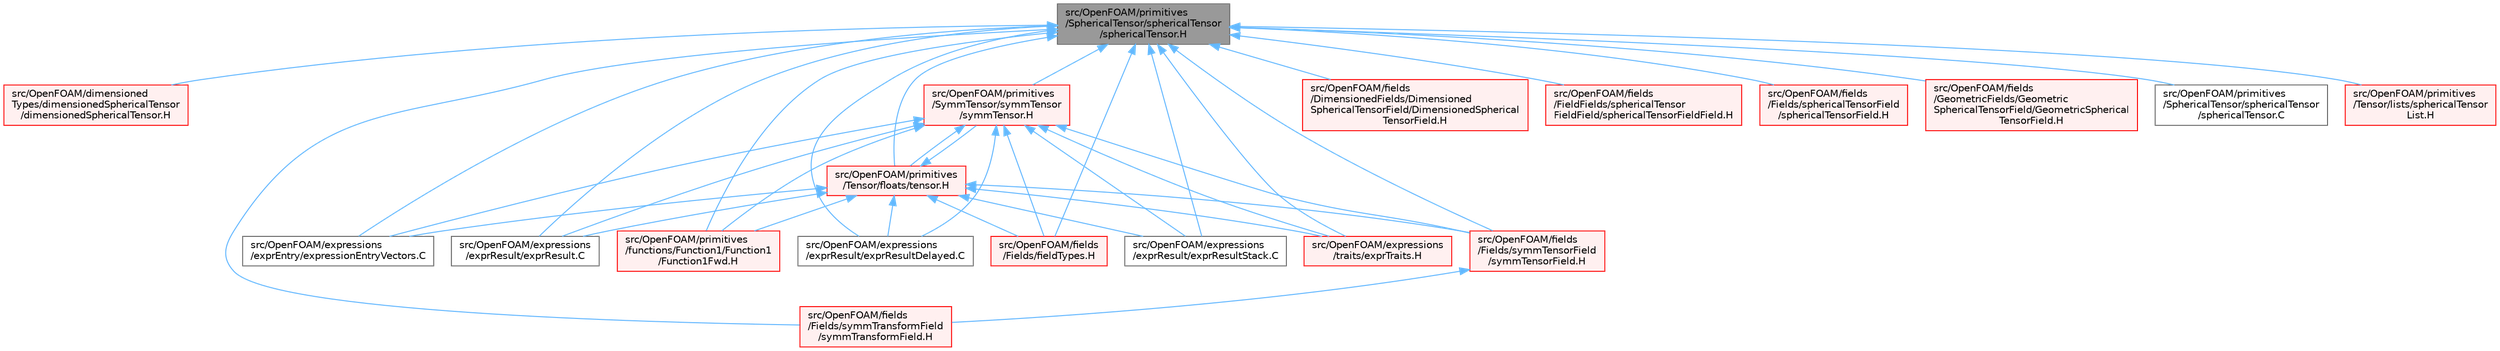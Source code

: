 digraph "src/OpenFOAM/primitives/SphericalTensor/sphericalTensor/sphericalTensor.H"
{
 // LATEX_PDF_SIZE
  bgcolor="transparent";
  edge [fontname=Helvetica,fontsize=10,labelfontname=Helvetica,labelfontsize=10];
  node [fontname=Helvetica,fontsize=10,shape=box,height=0.2,width=0.4];
  Node1 [id="Node000001",label="src/OpenFOAM/primitives\l/SphericalTensor/sphericalTensor\l/sphericalTensor.H",height=0.2,width=0.4,color="gray40", fillcolor="grey60", style="filled", fontcolor="black",tooltip=" "];
  Node1 -> Node2 [id="edge1_Node000001_Node000002",dir="back",color="steelblue1",style="solid",tooltip=" "];
  Node2 [id="Node000002",label="src/OpenFOAM/dimensioned\lTypes/dimensionedSphericalTensor\l/dimensionedSphericalTensor.H",height=0.2,width=0.4,color="red", fillcolor="#FFF0F0", style="filled",URL="$dimensionedSphericalTensor_8H.html",tooltip=" "];
  Node1 -> Node2698 [id="edge2_Node000001_Node002698",dir="back",color="steelblue1",style="solid",tooltip=" "];
  Node2698 [id="Node002698",label="src/OpenFOAM/expressions\l/exprEntry/expressionEntryVectors.C",height=0.2,width=0.4,color="grey40", fillcolor="white", style="filled",URL="$expressionEntryVectors_8C.html",tooltip=" "];
  Node1 -> Node2699 [id="edge3_Node000001_Node002699",dir="back",color="steelblue1",style="solid",tooltip=" "];
  Node2699 [id="Node002699",label="src/OpenFOAM/expressions\l/exprResult/exprResult.C",height=0.2,width=0.4,color="grey40", fillcolor="white", style="filled",URL="$exprResult_8C.html",tooltip=" "];
  Node1 -> Node2700 [id="edge4_Node000001_Node002700",dir="back",color="steelblue1",style="solid",tooltip=" "];
  Node2700 [id="Node002700",label="src/OpenFOAM/expressions\l/exprResult/exprResultDelayed.C",height=0.2,width=0.4,color="grey40", fillcolor="white", style="filled",URL="$exprResultDelayed_8C.html",tooltip=" "];
  Node1 -> Node2701 [id="edge5_Node000001_Node002701",dir="back",color="steelblue1",style="solid",tooltip=" "];
  Node2701 [id="Node002701",label="src/OpenFOAM/expressions\l/exprResult/exprResultStack.C",height=0.2,width=0.4,color="grey40", fillcolor="white", style="filled",URL="$exprResultStack_8C.html",tooltip=" "];
  Node1 -> Node2702 [id="edge6_Node000001_Node002702",dir="back",color="steelblue1",style="solid",tooltip=" "];
  Node2702 [id="Node002702",label="src/OpenFOAM/expressions\l/traits/exprTraits.H",height=0.2,width=0.4,color="red", fillcolor="#FFF0F0", style="filled",URL="$exprTraits_8H.html",tooltip=" "];
  Node1 -> Node2727 [id="edge7_Node000001_Node002727",dir="back",color="steelblue1",style="solid",tooltip=" "];
  Node2727 [id="Node002727",label="src/OpenFOAM/fields\l/DimensionedFields/Dimensioned\lSphericalTensorField/DimensionedSpherical\lTensorField.H",height=0.2,width=0.4,color="red", fillcolor="#FFF0F0", style="filled",URL="$DimensionedSphericalTensorField_8H.html",tooltip="Specialisation of DimensionedField<T, GeoMesh> for sphericalTensor."];
  Node1 -> Node2732 [id="edge8_Node000001_Node002732",dir="back",color="steelblue1",style="solid",tooltip=" "];
  Node2732 [id="Node002732",label="src/OpenFOAM/fields\l/FieldFields/sphericalTensor\lFieldField/sphericalTensorFieldField.H",height=0.2,width=0.4,color="red", fillcolor="#FFF0F0", style="filled",URL="$sphericalTensorFieldField_8H.html",tooltip="Specialisation of FieldField<Field, T> for sphericalTensor."];
  Node1 -> Node2831 [id="edge9_Node000001_Node002831",dir="back",color="steelblue1",style="solid",tooltip=" "];
  Node2831 [id="Node002831",label="src/OpenFOAM/fields\l/Fields/fieldTypes.H",height=0.2,width=0.4,color="red", fillcolor="#FFF0F0", style="filled",URL="$fieldTypes_8H.html",tooltip=" "];
  Node1 -> Node6083 [id="edge10_Node000001_Node006083",dir="back",color="steelblue1",style="solid",tooltip=" "];
  Node6083 [id="Node006083",label="src/OpenFOAM/fields\l/Fields/sphericalTensorField\l/sphericalTensorField.H",height=0.2,width=0.4,color="red", fillcolor="#FFF0F0", style="filled",URL="$sphericalTensorField_8H.html",tooltip=" "];
  Node1 -> Node6176 [id="edge11_Node000001_Node006176",dir="back",color="steelblue1",style="solid",tooltip=" "];
  Node6176 [id="Node006176",label="src/OpenFOAM/fields\l/Fields/symmTensorField\l/symmTensorField.H",height=0.2,width=0.4,color="red", fillcolor="#FFF0F0", style="filled",URL="$symmTensorField_8H.html",tooltip=" "];
  Node6176 -> Node6182 [id="edge12_Node006176_Node006182",dir="back",color="steelblue1",style="solid",tooltip=" "];
  Node6182 [id="Node006182",label="src/OpenFOAM/fields\l/Fields/symmTransformField\l/symmTransformField.H",height=0.2,width=0.4,color="red", fillcolor="#FFF0F0", style="filled",URL="$symmTransformField_8H.html",tooltip=" "];
  Node1 -> Node6182 [id="edge13_Node000001_Node006182",dir="back",color="steelblue1",style="solid",tooltip=" "];
  Node1 -> Node2577 [id="edge14_Node000001_Node002577",dir="back",color="steelblue1",style="solid",tooltip=" "];
  Node2577 [id="Node002577",label="src/OpenFOAM/fields\l/GeometricFields/Geometric\lSphericalTensorField/GeometricSpherical\lTensorField.H",height=0.2,width=0.4,color="red", fillcolor="#FFF0F0", style="filled",URL="$GeometricSphericalTensorField_8H.html",tooltip="SphericalTensor specific part of the implementation of GeometricField."];
  Node1 -> Node6184 [id="edge15_Node000001_Node006184",dir="back",color="steelblue1",style="solid",tooltip=" "];
  Node6184 [id="Node006184",label="src/OpenFOAM/primitives\l/SphericalTensor/sphericalTensor\l/sphericalTensor.C",height=0.2,width=0.4,color="grey40", fillcolor="white", style="filled",URL="$sphericalTensor_8C.html",tooltip=" "];
  Node1 -> Node6185 [id="edge16_Node000001_Node006185",dir="back",color="steelblue1",style="solid",tooltip=" "];
  Node6185 [id="Node006185",label="src/OpenFOAM/primitives\l/SymmTensor/symmTensor\l/symmTensor.H",height=0.2,width=0.4,color="red", fillcolor="#FFF0F0", style="filled",URL="$symmTensor_8H.html",tooltip=" "];
  Node6185 -> Node2698 [id="edge17_Node006185_Node002698",dir="back",color="steelblue1",style="solid",tooltip=" "];
  Node6185 -> Node2699 [id="edge18_Node006185_Node002699",dir="back",color="steelblue1",style="solid",tooltip=" "];
  Node6185 -> Node2700 [id="edge19_Node006185_Node002700",dir="back",color="steelblue1",style="solid",tooltip=" "];
  Node6185 -> Node2701 [id="edge20_Node006185_Node002701",dir="back",color="steelblue1",style="solid",tooltip=" "];
  Node6185 -> Node2702 [id="edge21_Node006185_Node002702",dir="back",color="steelblue1",style="solid",tooltip=" "];
  Node6185 -> Node2831 [id="edge22_Node006185_Node002831",dir="back",color="steelblue1",style="solid",tooltip=" "];
  Node6185 -> Node6176 [id="edge23_Node006185_Node006176",dir="back",color="steelblue1",style="solid",tooltip=" "];
  Node6185 -> Node6195 [id="edge24_Node006185_Node006195",dir="back",color="steelblue1",style="solid",tooltip=" "];
  Node6195 [id="Node006195",label="src/OpenFOAM/primitives\l/Tensor/floats/tensor.H",height=0.2,width=0.4,color="red", fillcolor="#FFF0F0", style="filled",URL="$tensor_8H.html",tooltip=" "];
  Node6195 -> Node2698 [id="edge25_Node006195_Node002698",dir="back",color="steelblue1",style="solid",tooltip=" "];
  Node6195 -> Node2699 [id="edge26_Node006195_Node002699",dir="back",color="steelblue1",style="solid",tooltip=" "];
  Node6195 -> Node2700 [id="edge27_Node006195_Node002700",dir="back",color="steelblue1",style="solid",tooltip=" "];
  Node6195 -> Node2701 [id="edge28_Node006195_Node002701",dir="back",color="steelblue1",style="solid",tooltip=" "];
  Node6195 -> Node2702 [id="edge29_Node006195_Node002702",dir="back",color="steelblue1",style="solid",tooltip=" "];
  Node6195 -> Node2831 [id="edge30_Node006195_Node002831",dir="back",color="steelblue1",style="solid",tooltip=" "];
  Node6195 -> Node6176 [id="edge31_Node006195_Node006176",dir="back",color="steelblue1",style="solid",tooltip=" "];
  Node6195 -> Node6185 [id="edge32_Node006195_Node006185",dir="back",color="steelblue1",style="solid",tooltip=" "];
  Node6195 -> Node6236 [id="edge33_Node006195_Node006236",dir="back",color="steelblue1",style="solid",tooltip=" "];
  Node6236 [id="Node006236",label="src/OpenFOAM/primitives\l/functions/Function1/Function1\l/Function1Fwd.H",height=0.2,width=0.4,color="red", fillcolor="#FFF0F0", style="filled",URL="$Function1Fwd_8H.html",tooltip=" "];
  Node6185 -> Node6236 [id="edge34_Node006185_Node006236",dir="back",color="steelblue1",style="solid",tooltip=" "];
  Node1 -> Node6195 [id="edge35_Node000001_Node006195",dir="back",color="steelblue1",style="solid",tooltip=" "];
  Node1 -> Node6380 [id="edge36_Node000001_Node006380",dir="back",color="steelblue1",style="solid",tooltip=" "];
  Node6380 [id="Node006380",label="src/OpenFOAM/primitives\l/Tensor/lists/sphericalTensor\lList.H",height=0.2,width=0.4,color="red", fillcolor="#FFF0F0", style="filled",URL="$sphericalTensorList_8H.html",tooltip=" "];
  Node1 -> Node6236 [id="edge37_Node000001_Node006236",dir="back",color="steelblue1",style="solid",tooltip=" "];
}
